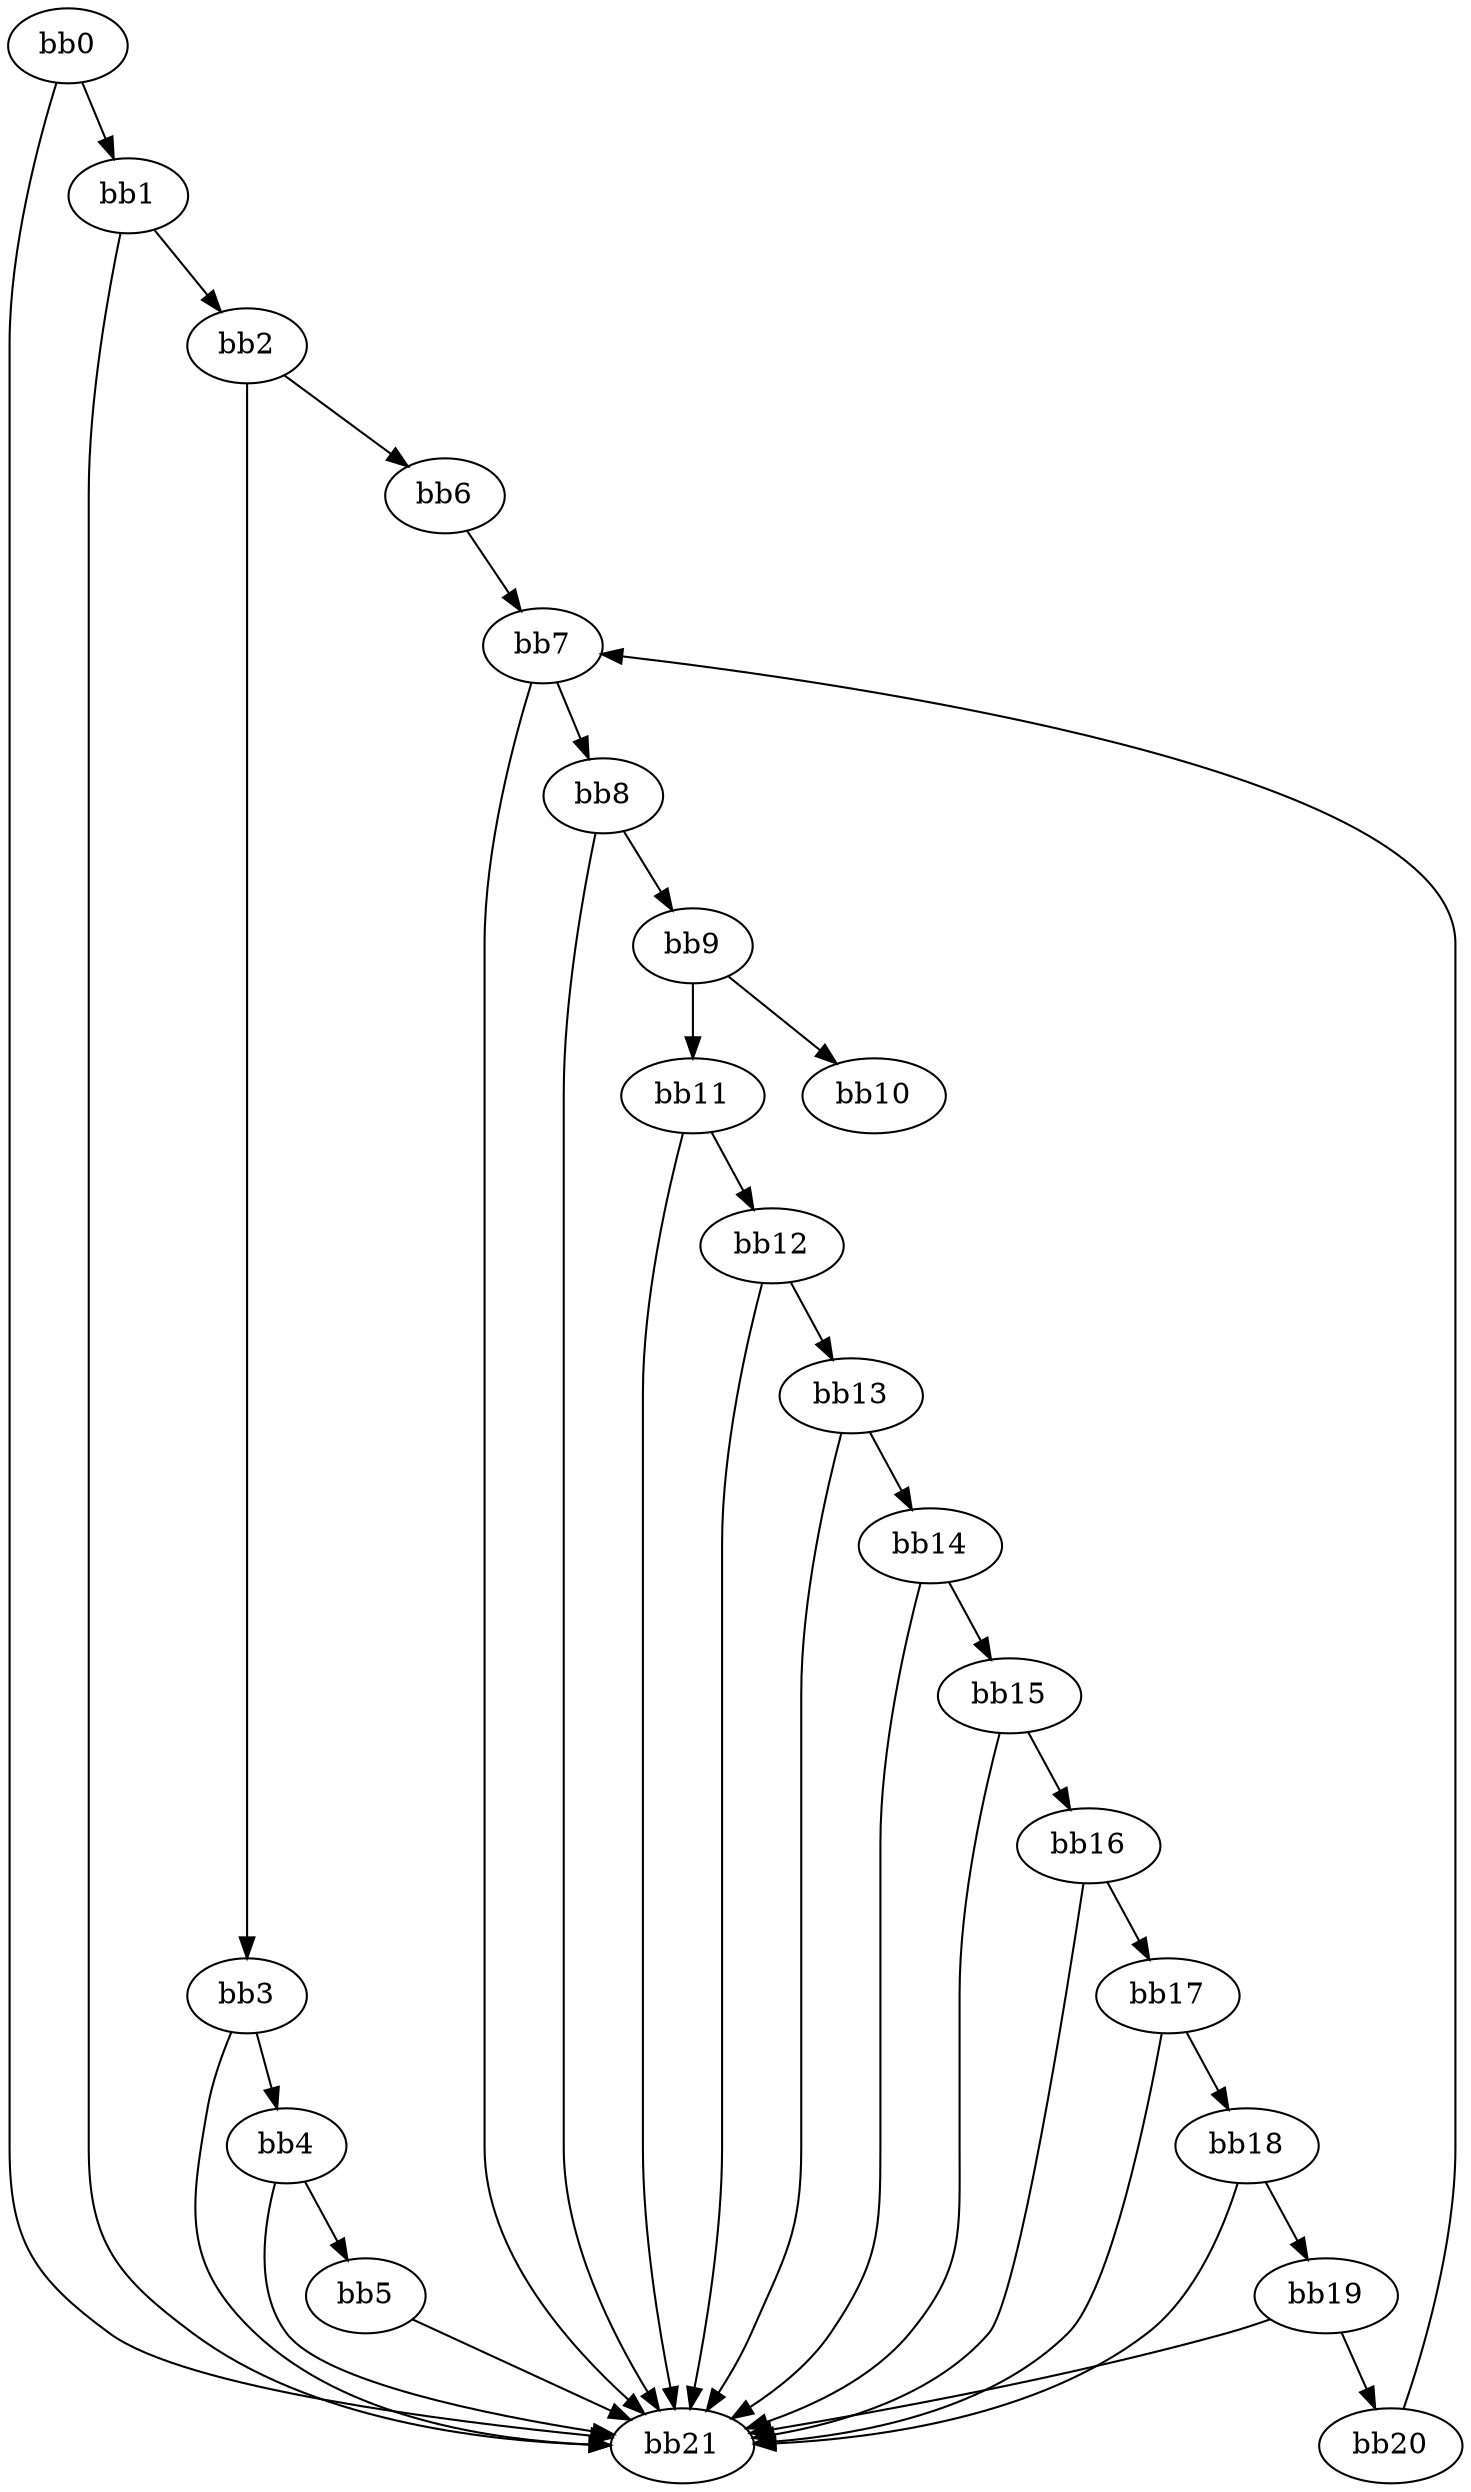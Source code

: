 digraph {
    0 [ label = "bb0\l" ]
    1 [ label = "bb1\l" ]
    2 [ label = "bb2\l" ]
    3 [ label = "bb3\l" ]
    4 [ label = "bb4\l" ]
    5 [ label = "bb5\l" ]
    6 [ label = "bb6\l" ]
    7 [ label = "bb7\l" ]
    8 [ label = "bb8\l" ]
    9 [ label = "bb9\l" ]
    10 [ label = "bb10\l" ]
    11 [ label = "bb11\l" ]
    12 [ label = "bb12\l" ]
    13 [ label = "bb13\l" ]
    14 [ label = "bb14\l" ]
    15 [ label = "bb15\l" ]
    16 [ label = "bb16\l" ]
    17 [ label = "bb17\l" ]
    18 [ label = "bb18\l" ]
    19 [ label = "bb19\l" ]
    20 [ label = "bb20\l" ]
    21 [ label = "bb21\l" ]
    0 -> 1 [ ]
    0 -> 21 [ ]
    1 -> 2 [ ]
    1 -> 21 [ ]
    2 -> 3 [ ]
    2 -> 6 [ ]
    3 -> 4 [ ]
    3 -> 21 [ ]
    4 -> 5 [ ]
    4 -> 21 [ ]
    5 -> 21 [ ]
    6 -> 7 [ ]
    7 -> 8 [ ]
    7 -> 21 [ ]
    8 -> 9 [ ]
    8 -> 21 [ ]
    9 -> 10 [ ]
    9 -> 11 [ ]
    11 -> 12 [ ]
    11 -> 21 [ ]
    12 -> 13 [ ]
    12 -> 21 [ ]
    13 -> 14 [ ]
    13 -> 21 [ ]
    14 -> 15 [ ]
    14 -> 21 [ ]
    15 -> 16 [ ]
    15 -> 21 [ ]
    16 -> 17 [ ]
    16 -> 21 [ ]
    17 -> 18 [ ]
    17 -> 21 [ ]
    18 -> 19 [ ]
    18 -> 21 [ ]
    19 -> 20 [ ]
    19 -> 21 [ ]
    20 -> 7 [ ]
}

